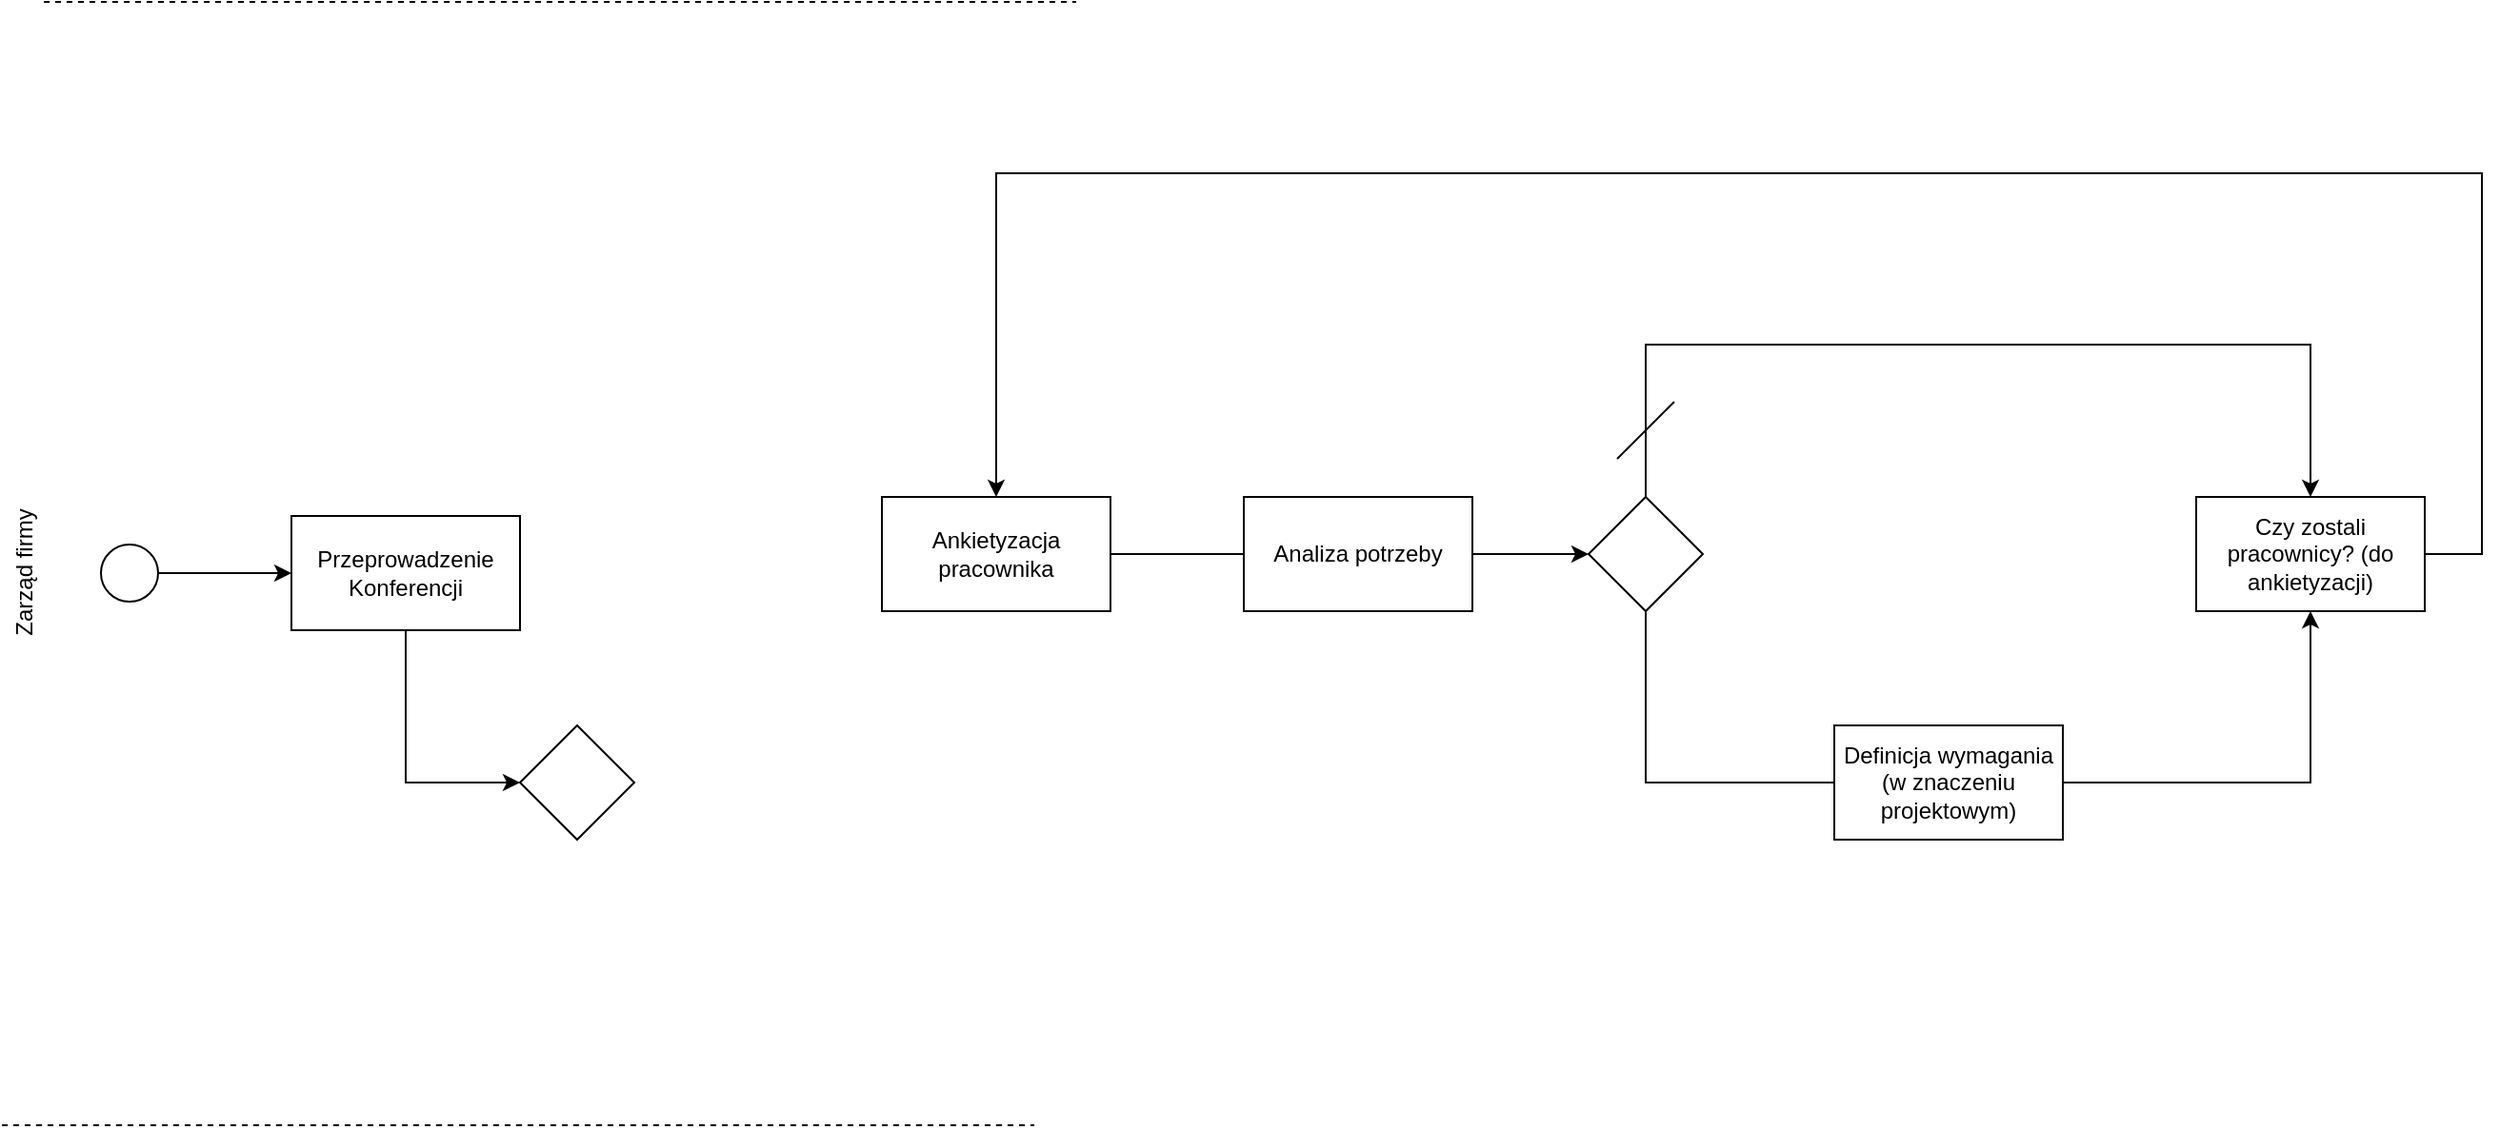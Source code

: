 <mxfile>
    <diagram id="F-tb36YVT-pgPO1c2nSs" name="Page-1">
        <mxGraphModel dx="1478" dy="5513" grid="1" gridSize="10" guides="1" tooltips="1" connect="1" arrows="1" fold="1" page="1" pageScale="1" pageWidth="3300" pageHeight="4681" math="0" shadow="0">
            <root>
                <mxCell id="0"/>
                <mxCell id="1" parent="0"/>
                <mxCell id="3" style="edgeStyle=none;html=1;entryX=0;entryY=0.5;entryDx=0;entryDy=0;rounded=0;" parent="1" source="2" edge="1" target="16">
                    <mxGeometry relative="1" as="geometry">
                        <mxPoint x="230" y="370" as="targetPoint"/>
                        <Array as="points">
                            <mxPoint x="230" y="360"/>
                        </Array>
                    </mxGeometry>
                </mxCell>
                <mxCell id="2" value="Przeprowadzenie Konferencji" style="rounded=0;whiteSpace=wrap;html=1;" parent="1" vertex="1">
                    <mxGeometry x="170" y="220" width="120" height="60" as="geometry"/>
                </mxCell>
                <mxCell id="18" style="edgeStyle=none;html=1;" edge="1" parent="1" source="4">
                    <mxGeometry relative="1" as="geometry">
                        <mxPoint x="710" y="240" as="targetPoint"/>
                    </mxGeometry>
                </mxCell>
                <mxCell id="4" value="Ankietyzacja pracownika" style="whiteSpace=wrap;html=1;" parent="1" vertex="1">
                    <mxGeometry x="480" y="210" width="120" height="60" as="geometry"/>
                </mxCell>
                <mxCell id="5" value="Zarząd firmy" style="text;html=1;align=center;verticalAlign=middle;resizable=0;points=[];autosize=1;strokeColor=none;fillColor=none;rotation=-90;" vertex="1" parent="1">
                    <mxGeometry x="-10" y="240" width="80" height="20" as="geometry"/>
                </mxCell>
                <mxCell id="8" style="edgeStyle=none;html=1;entryX=0;entryY=0.5;entryDx=0;entryDy=0;" edge="1" parent="1" source="7" target="2">
                    <mxGeometry relative="1" as="geometry"/>
                </mxCell>
                <mxCell id="7" value="" style="ellipse;whiteSpace=wrap;html=1;aspect=fixed;" vertex="1" parent="1">
                    <mxGeometry x="70" y="235" width="30" height="30" as="geometry"/>
                </mxCell>
                <mxCell id="10" value="" style="endArrow=none;dashed=1;html=1;" edge="1" parent="1">
                    <mxGeometry width="50" height="50" relative="1" as="geometry">
                        <mxPoint x="18" y="540" as="sourcePoint"/>
                        <mxPoint x="560" y="540" as="targetPoint"/>
                    </mxGeometry>
                </mxCell>
                <mxCell id="11" value="" style="endArrow=none;dashed=1;html=1;" edge="1" parent="1">
                    <mxGeometry width="50" height="50" relative="1" as="geometry">
                        <mxPoint x="40" y="-50" as="sourcePoint"/>
                        <mxPoint x="582" y="-50" as="targetPoint"/>
                    </mxGeometry>
                </mxCell>
                <mxCell id="16" value="" style="rhombus;whiteSpace=wrap;html=1;" vertex="1" parent="1">
                    <mxGeometry x="290" y="330" width="60" height="60" as="geometry"/>
                </mxCell>
                <mxCell id="21" style="edgeStyle=none;html=1;entryX=0;entryY=0.5;entryDx=0;entryDy=0;" edge="1" parent="1" source="19" target="20">
                    <mxGeometry relative="1" as="geometry"/>
                </mxCell>
                <mxCell id="19" value="Analiza potrzeby" style="rounded=0;whiteSpace=wrap;html=1;" vertex="1" parent="1">
                    <mxGeometry x="670" y="210" width="120" height="60" as="geometry"/>
                </mxCell>
                <mxCell id="20" value="" style="rhombus;whiteSpace=wrap;html=1;" vertex="1" parent="1">
                    <mxGeometry x="851" y="210" width="60" height="60" as="geometry"/>
                </mxCell>
                <mxCell id="31" style="edgeStyle=none;rounded=0;html=1;entryX=0.5;entryY=1;entryDx=0;entryDy=0;" edge="1" parent="1" source="24" target="29">
                    <mxGeometry relative="1" as="geometry">
                        <Array as="points">
                            <mxPoint x="1230" y="360"/>
                        </Array>
                    </mxGeometry>
                </mxCell>
                <mxCell id="24" value="Definicja wymagania (w znaczeniu projektowym)" style="rounded=0;whiteSpace=wrap;html=1;" vertex="1" parent="1">
                    <mxGeometry x="980" y="330" width="120" height="60" as="geometry"/>
                </mxCell>
                <mxCell id="25" value="" style="endArrow=none;html=1;rounded=0;entryX=0.5;entryY=1;entryDx=0;entryDy=0;exitX=0;exitY=0.5;exitDx=0;exitDy=0;" edge="1" parent="1" source="24" target="20">
                    <mxGeometry width="50" height="50" relative="1" as="geometry">
                        <mxPoint x="820" y="340" as="sourcePoint"/>
                        <mxPoint x="870" y="290" as="targetPoint"/>
                        <Array as="points">
                            <mxPoint x="881" y="360"/>
                        </Array>
                    </mxGeometry>
                </mxCell>
                <mxCell id="28" value="" style="group" vertex="1" connectable="0" parent="1">
                    <mxGeometry x="866" y="130" width="30" height="60" as="geometry"/>
                </mxCell>
                <mxCell id="27" value="" style="endArrow=none;html=1;rounded=0;" edge="1" parent="28">
                    <mxGeometry width="50" height="50" relative="1" as="geometry">
                        <mxPoint y="60" as="sourcePoint"/>
                        <mxPoint x="30" y="30" as="targetPoint"/>
                    </mxGeometry>
                </mxCell>
                <mxCell id="32" style="edgeStyle=none;rounded=0;html=1;entryX=0.5;entryY=0;entryDx=0;entryDy=0;" edge="1" parent="1" source="29" target="4">
                    <mxGeometry relative="1" as="geometry">
                        <Array as="points">
                            <mxPoint x="1320" y="240"/>
                            <mxPoint x="1320" y="100"/>
                            <mxPoint x="1320" y="40"/>
                            <mxPoint x="540" y="40"/>
                            <mxPoint x="540" y="190"/>
                        </Array>
                        <mxPoint x="530" y="210" as="targetPoint"/>
                    </mxGeometry>
                </mxCell>
                <mxCell id="29" value="Czy zostali pracownicy? (do ankietyzacji)" style="rounded=0;whiteSpace=wrap;html=1;" vertex="1" parent="1">
                    <mxGeometry x="1170" y="210" width="120" height="60" as="geometry"/>
                </mxCell>
                <mxCell id="30" value="" style="endArrow=classic;html=1;rounded=0;exitX=0.5;exitY=0;exitDx=0;exitDy=0;entryX=0.5;entryY=0;entryDx=0;entryDy=0;" edge="1" parent="1" source="20" target="29">
                    <mxGeometry width="50" height="50" relative="1" as="geometry">
                        <mxPoint x="880" y="190" as="sourcePoint"/>
                        <mxPoint x="930" y="140" as="targetPoint"/>
                        <Array as="points">
                            <mxPoint x="881" y="130"/>
                            <mxPoint x="1230" y="130"/>
                        </Array>
                    </mxGeometry>
                </mxCell>
            </root>
        </mxGraphModel>
    </diagram>
</mxfile>